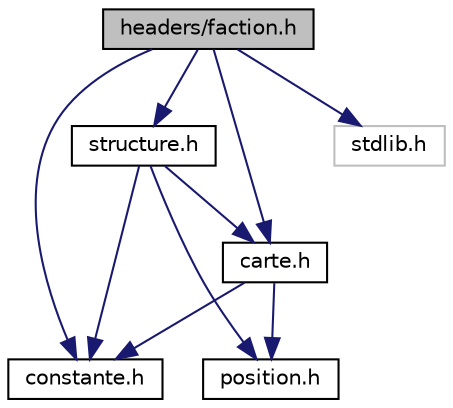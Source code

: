 digraph "headers/faction.h"
{
 // LATEX_PDF_SIZE
  edge [fontname="Helvetica",fontsize="10",labelfontname="Helvetica",labelfontsize="10"];
  node [fontname="Helvetica",fontsize="10",shape=record];
  Node1 [label="headers/faction.h",height=0.2,width=0.4,color="black", fillcolor="grey75", style="filled", fontcolor="black",tooltip="Fichier contenant la structure et les fonctions liées aux factions."];
  Node1 -> Node2 [color="midnightblue",fontsize="10",style="solid",fontname="Helvetica"];
  Node2 [label="constante.h",height=0.2,width=0.4,color="black", fillcolor="white", style="filled",URL="$constante_8h.html",tooltip="Fichier contenant différentes constantes qui seront utiles pour l'application."];
  Node1 -> Node3 [color="midnightblue",fontsize="10",style="solid",fontname="Helvetica"];
  Node3 [label="carte.h",height=0.2,width=0.4,color="black", fillcolor="white", style="filled",URL="$carte_8h.html",tooltip="Fichier contenant la structure liée aux cartes."];
  Node3 -> Node2 [color="midnightblue",fontsize="10",style="solid",fontname="Helvetica"];
  Node3 -> Node4 [color="midnightblue",fontsize="10",style="solid",fontname="Helvetica"];
  Node4 [label="position.h",height=0.2,width=0.4,color="black", fillcolor="white", style="filled",URL="$position_8h.html",tooltip="Fichier contenant la structure liée à la position de la carte sur la grille."];
  Node1 -> Node5 [color="midnightblue",fontsize="10",style="solid",fontname="Helvetica"];
  Node5 [label="structure.h",height=0.2,width=0.4,color="black", fillcolor="white", style="filled",URL="$structure_8h.html",tooltip="Fichier contenant les différentes structures nécessaires au bon fonctionnement de notre jeu."];
  Node5 -> Node3 [color="midnightblue",fontsize="10",style="solid",fontname="Helvetica"];
  Node5 -> Node4 [color="midnightblue",fontsize="10",style="solid",fontname="Helvetica"];
  Node5 -> Node2 [color="midnightblue",fontsize="10",style="solid",fontname="Helvetica"];
  Node1 -> Node6 [color="midnightblue",fontsize="10",style="solid",fontname="Helvetica"];
  Node6 [label="stdlib.h",height=0.2,width=0.4,color="grey75", fillcolor="white", style="filled",tooltip=" "];
}
